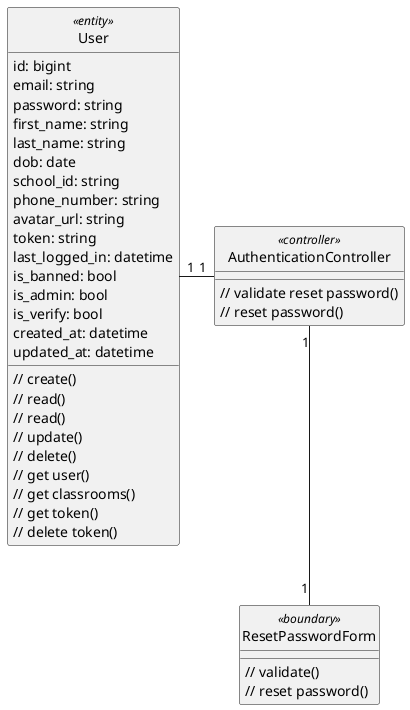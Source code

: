 @startuml login

class User <<entity>> {
    id: bigint
    email: string
    password: string
    first_name: string
    last_name: string
    dob: date
    school_id: string
    phone_number: string
    avatar_url: string
    token: string
    last_logged_in: datetime
    is_banned: bool
    is_admin: bool
    is_verify: bool
    created_at: datetime
    updated_at: datetime

    // create()
    // read()
    // read()
    // update()
    // delete()
    // get user()
    // get classrooms()
    // get token()
    // delete token()
}

class ResetPasswordForm <<boundary>> {
    // validate()
    // reset password()
}

class AuthenticationController <<controller>> {
    // validate reset password()
    // reset password()
}

hide User <<entity>> circle
hide ResetPasswordForm <<boundary>> circle
hide AuthenticationController <<controller>> circle

AuthenticationController "1" -left- "1" User
AuthenticationController "1" -down- "1" ResetPasswordForm



@enduml

